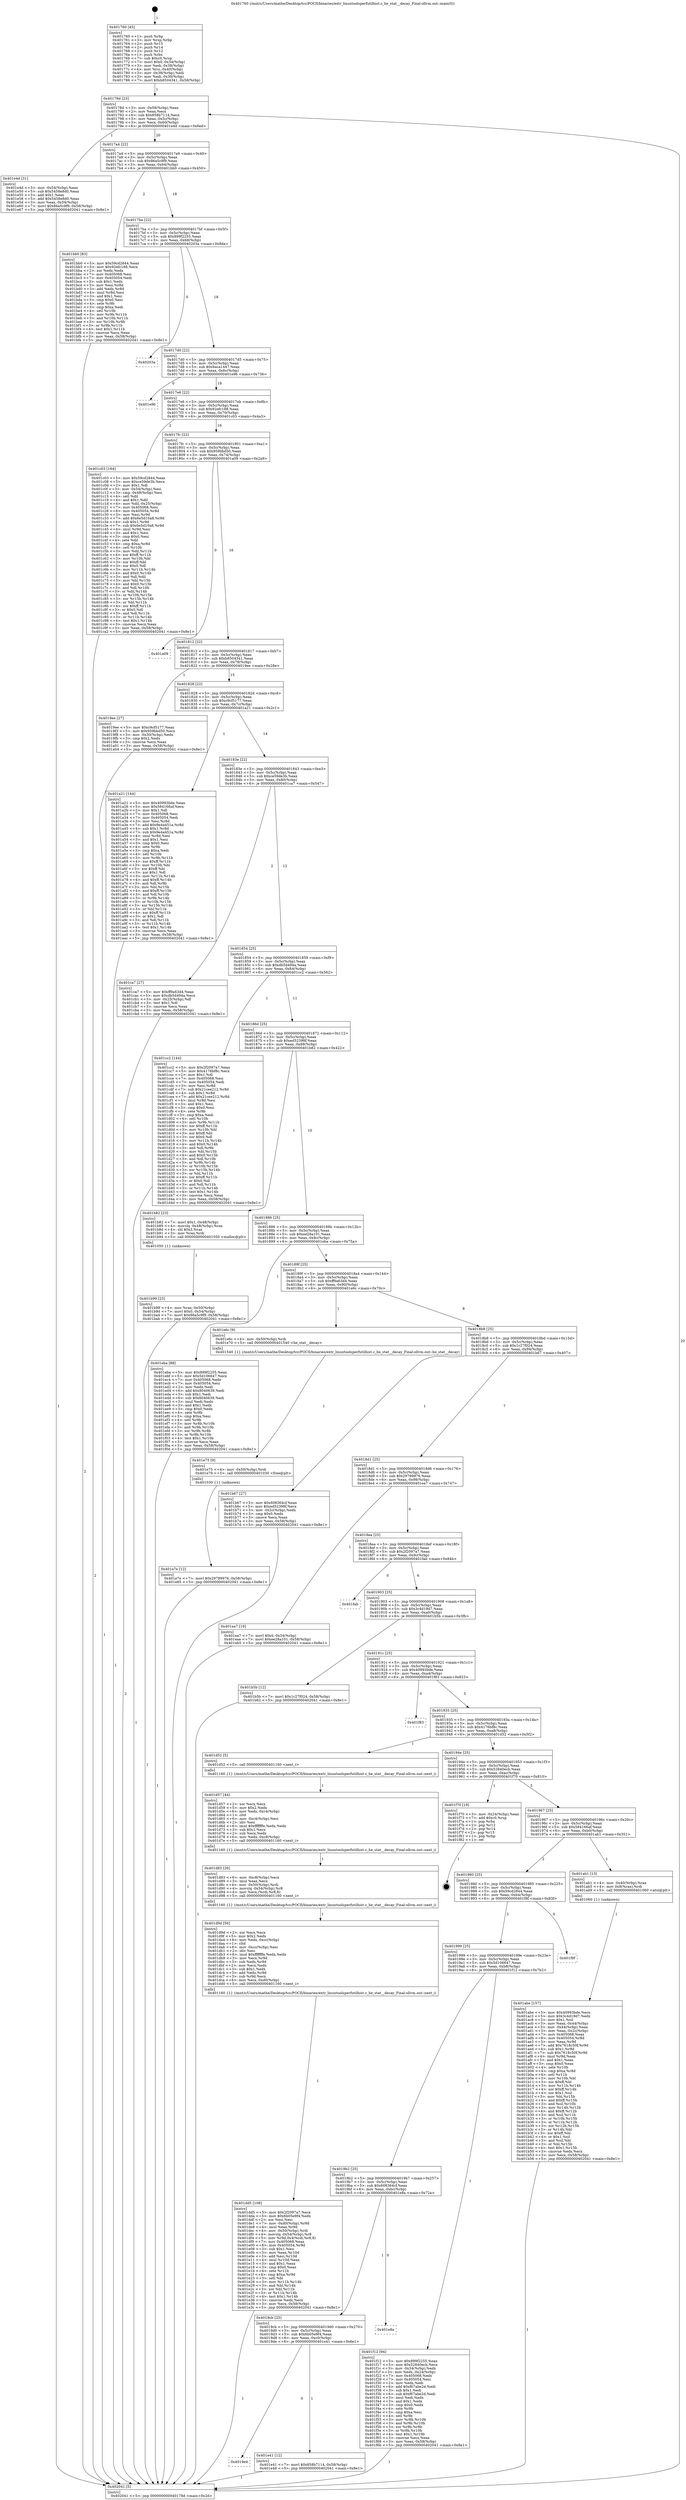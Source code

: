 digraph "0x401760" {
  label = "0x401760 (/mnt/c/Users/mathe/Desktop/tcc/POCII/binaries/extr_linuxtoolsperfutilhist.c_he_stat__decay_Final-ollvm.out::main(0))"
  labelloc = "t"
  node[shape=record]

  Entry [label="",width=0.3,height=0.3,shape=circle,fillcolor=black,style=filled]
  "0x40178d" [label="{
     0x40178d [23]\l
     | [instrs]\l
     &nbsp;&nbsp;0x40178d \<+3\>: mov -0x58(%rbp),%eax\l
     &nbsp;&nbsp;0x401790 \<+2\>: mov %eax,%ecx\l
     &nbsp;&nbsp;0x401792 \<+6\>: sub $0x858b7114,%ecx\l
     &nbsp;&nbsp;0x401798 \<+3\>: mov %eax,-0x5c(%rbp)\l
     &nbsp;&nbsp;0x40179b \<+3\>: mov %ecx,-0x60(%rbp)\l
     &nbsp;&nbsp;0x40179e \<+6\>: je 0000000000401e4d \<main+0x6ed\>\l
  }"]
  "0x401e4d" [label="{
     0x401e4d [31]\l
     | [instrs]\l
     &nbsp;&nbsp;0x401e4d \<+3\>: mov -0x54(%rbp),%eax\l
     &nbsp;&nbsp;0x401e50 \<+5\>: sub $0x5458e8d0,%eax\l
     &nbsp;&nbsp;0x401e55 \<+3\>: add $0x1,%eax\l
     &nbsp;&nbsp;0x401e58 \<+5\>: add $0x5458e8d0,%eax\l
     &nbsp;&nbsp;0x401e5d \<+3\>: mov %eax,-0x54(%rbp)\l
     &nbsp;&nbsp;0x401e60 \<+7\>: movl $0x86a5c9f9,-0x58(%rbp)\l
     &nbsp;&nbsp;0x401e67 \<+5\>: jmp 0000000000402041 \<main+0x8e1\>\l
  }"]
  "0x4017a4" [label="{
     0x4017a4 [22]\l
     | [instrs]\l
     &nbsp;&nbsp;0x4017a4 \<+5\>: jmp 00000000004017a9 \<main+0x49\>\l
     &nbsp;&nbsp;0x4017a9 \<+3\>: mov -0x5c(%rbp),%eax\l
     &nbsp;&nbsp;0x4017ac \<+5\>: sub $0x86a5c9f9,%eax\l
     &nbsp;&nbsp;0x4017b1 \<+3\>: mov %eax,-0x64(%rbp)\l
     &nbsp;&nbsp;0x4017b4 \<+6\>: je 0000000000401bb0 \<main+0x450\>\l
  }"]
  Exit [label="",width=0.3,height=0.3,shape=circle,fillcolor=black,style=filled,peripheries=2]
  "0x401bb0" [label="{
     0x401bb0 [83]\l
     | [instrs]\l
     &nbsp;&nbsp;0x401bb0 \<+5\>: mov $0x59cd2844,%eax\l
     &nbsp;&nbsp;0x401bb5 \<+5\>: mov $0x92efc188,%ecx\l
     &nbsp;&nbsp;0x401bba \<+2\>: xor %edx,%edx\l
     &nbsp;&nbsp;0x401bbc \<+7\>: mov 0x405068,%esi\l
     &nbsp;&nbsp;0x401bc3 \<+7\>: mov 0x405054,%edi\l
     &nbsp;&nbsp;0x401bca \<+3\>: sub $0x1,%edx\l
     &nbsp;&nbsp;0x401bcd \<+3\>: mov %esi,%r8d\l
     &nbsp;&nbsp;0x401bd0 \<+3\>: add %edx,%r8d\l
     &nbsp;&nbsp;0x401bd3 \<+4\>: imul %r8d,%esi\l
     &nbsp;&nbsp;0x401bd7 \<+3\>: and $0x1,%esi\l
     &nbsp;&nbsp;0x401bda \<+3\>: cmp $0x0,%esi\l
     &nbsp;&nbsp;0x401bdd \<+4\>: sete %r9b\l
     &nbsp;&nbsp;0x401be1 \<+3\>: cmp $0xa,%edi\l
     &nbsp;&nbsp;0x401be4 \<+4\>: setl %r10b\l
     &nbsp;&nbsp;0x401be8 \<+3\>: mov %r9b,%r11b\l
     &nbsp;&nbsp;0x401beb \<+3\>: and %r10b,%r11b\l
     &nbsp;&nbsp;0x401bee \<+3\>: xor %r10b,%r9b\l
     &nbsp;&nbsp;0x401bf1 \<+3\>: or %r9b,%r11b\l
     &nbsp;&nbsp;0x401bf4 \<+4\>: test $0x1,%r11b\l
     &nbsp;&nbsp;0x401bf8 \<+3\>: cmovne %ecx,%eax\l
     &nbsp;&nbsp;0x401bfb \<+3\>: mov %eax,-0x58(%rbp)\l
     &nbsp;&nbsp;0x401bfe \<+5\>: jmp 0000000000402041 \<main+0x8e1\>\l
  }"]
  "0x4017ba" [label="{
     0x4017ba [22]\l
     | [instrs]\l
     &nbsp;&nbsp;0x4017ba \<+5\>: jmp 00000000004017bf \<main+0x5f\>\l
     &nbsp;&nbsp;0x4017bf \<+3\>: mov -0x5c(%rbp),%eax\l
     &nbsp;&nbsp;0x4017c2 \<+5\>: sub $0x899f2255,%eax\l
     &nbsp;&nbsp;0x4017c7 \<+3\>: mov %eax,-0x68(%rbp)\l
     &nbsp;&nbsp;0x4017ca \<+6\>: je 000000000040203a \<main+0x8da\>\l
  }"]
  "0x401e7e" [label="{
     0x401e7e [12]\l
     | [instrs]\l
     &nbsp;&nbsp;0x401e7e \<+7\>: movl $0x29789976,-0x58(%rbp)\l
     &nbsp;&nbsp;0x401e85 \<+5\>: jmp 0000000000402041 \<main+0x8e1\>\l
  }"]
  "0x40203a" [label="{
     0x40203a\l
  }", style=dashed]
  "0x4017d0" [label="{
     0x4017d0 [22]\l
     | [instrs]\l
     &nbsp;&nbsp;0x4017d0 \<+5\>: jmp 00000000004017d5 \<main+0x75\>\l
     &nbsp;&nbsp;0x4017d5 \<+3\>: mov -0x5c(%rbp),%eax\l
     &nbsp;&nbsp;0x4017d8 \<+5\>: sub $0x8aca1447,%eax\l
     &nbsp;&nbsp;0x4017dd \<+3\>: mov %eax,-0x6c(%rbp)\l
     &nbsp;&nbsp;0x4017e0 \<+6\>: je 0000000000401e96 \<main+0x736\>\l
  }"]
  "0x401e75" [label="{
     0x401e75 [9]\l
     | [instrs]\l
     &nbsp;&nbsp;0x401e75 \<+4\>: mov -0x50(%rbp),%rdi\l
     &nbsp;&nbsp;0x401e79 \<+5\>: call 0000000000401030 \<free@plt\>\l
     | [calls]\l
     &nbsp;&nbsp;0x401030 \{1\} (unknown)\l
  }"]
  "0x401e96" [label="{
     0x401e96\l
  }", style=dashed]
  "0x4017e6" [label="{
     0x4017e6 [22]\l
     | [instrs]\l
     &nbsp;&nbsp;0x4017e6 \<+5\>: jmp 00000000004017eb \<main+0x8b\>\l
     &nbsp;&nbsp;0x4017eb \<+3\>: mov -0x5c(%rbp),%eax\l
     &nbsp;&nbsp;0x4017ee \<+5\>: sub $0x92efc188,%eax\l
     &nbsp;&nbsp;0x4017f3 \<+3\>: mov %eax,-0x70(%rbp)\l
     &nbsp;&nbsp;0x4017f6 \<+6\>: je 0000000000401c03 \<main+0x4a3\>\l
  }"]
  "0x4019e4" [label="{
     0x4019e4\l
  }", style=dashed]
  "0x401c03" [label="{
     0x401c03 [164]\l
     | [instrs]\l
     &nbsp;&nbsp;0x401c03 \<+5\>: mov $0x59cd2844,%eax\l
     &nbsp;&nbsp;0x401c08 \<+5\>: mov $0xce59de3b,%ecx\l
     &nbsp;&nbsp;0x401c0d \<+2\>: mov $0x1,%dl\l
     &nbsp;&nbsp;0x401c0f \<+3\>: mov -0x54(%rbp),%esi\l
     &nbsp;&nbsp;0x401c12 \<+3\>: cmp -0x48(%rbp),%esi\l
     &nbsp;&nbsp;0x401c15 \<+4\>: setl %dil\l
     &nbsp;&nbsp;0x401c19 \<+4\>: and $0x1,%dil\l
     &nbsp;&nbsp;0x401c1d \<+4\>: mov %dil,-0x25(%rbp)\l
     &nbsp;&nbsp;0x401c21 \<+7\>: mov 0x405068,%esi\l
     &nbsp;&nbsp;0x401c28 \<+8\>: mov 0x405054,%r8d\l
     &nbsp;&nbsp;0x401c30 \<+3\>: mov %esi,%r9d\l
     &nbsp;&nbsp;0x401c33 \<+7\>: add $0x6e5d10a8,%r9d\l
     &nbsp;&nbsp;0x401c3a \<+4\>: sub $0x1,%r9d\l
     &nbsp;&nbsp;0x401c3e \<+7\>: sub $0x6e5d10a8,%r9d\l
     &nbsp;&nbsp;0x401c45 \<+4\>: imul %r9d,%esi\l
     &nbsp;&nbsp;0x401c49 \<+3\>: and $0x1,%esi\l
     &nbsp;&nbsp;0x401c4c \<+3\>: cmp $0x0,%esi\l
     &nbsp;&nbsp;0x401c4f \<+4\>: sete %dil\l
     &nbsp;&nbsp;0x401c53 \<+4\>: cmp $0xa,%r8d\l
     &nbsp;&nbsp;0x401c57 \<+4\>: setl %r10b\l
     &nbsp;&nbsp;0x401c5b \<+3\>: mov %dil,%r11b\l
     &nbsp;&nbsp;0x401c5e \<+4\>: xor $0xff,%r11b\l
     &nbsp;&nbsp;0x401c62 \<+3\>: mov %r10b,%bl\l
     &nbsp;&nbsp;0x401c65 \<+3\>: xor $0xff,%bl\l
     &nbsp;&nbsp;0x401c68 \<+3\>: xor $0x0,%dl\l
     &nbsp;&nbsp;0x401c6b \<+3\>: mov %r11b,%r14b\l
     &nbsp;&nbsp;0x401c6e \<+4\>: and $0x0,%r14b\l
     &nbsp;&nbsp;0x401c72 \<+3\>: and %dl,%dil\l
     &nbsp;&nbsp;0x401c75 \<+3\>: mov %bl,%r15b\l
     &nbsp;&nbsp;0x401c78 \<+4\>: and $0x0,%r15b\l
     &nbsp;&nbsp;0x401c7c \<+3\>: and %dl,%r10b\l
     &nbsp;&nbsp;0x401c7f \<+3\>: or %dil,%r14b\l
     &nbsp;&nbsp;0x401c82 \<+3\>: or %r10b,%r15b\l
     &nbsp;&nbsp;0x401c85 \<+3\>: xor %r15b,%r14b\l
     &nbsp;&nbsp;0x401c88 \<+3\>: or %bl,%r11b\l
     &nbsp;&nbsp;0x401c8b \<+4\>: xor $0xff,%r11b\l
     &nbsp;&nbsp;0x401c8f \<+3\>: or $0x0,%dl\l
     &nbsp;&nbsp;0x401c92 \<+3\>: and %dl,%r11b\l
     &nbsp;&nbsp;0x401c95 \<+3\>: or %r11b,%r14b\l
     &nbsp;&nbsp;0x401c98 \<+4\>: test $0x1,%r14b\l
     &nbsp;&nbsp;0x401c9c \<+3\>: cmovne %ecx,%eax\l
     &nbsp;&nbsp;0x401c9f \<+3\>: mov %eax,-0x58(%rbp)\l
     &nbsp;&nbsp;0x401ca2 \<+5\>: jmp 0000000000402041 \<main+0x8e1\>\l
  }"]
  "0x4017fc" [label="{
     0x4017fc [22]\l
     | [instrs]\l
     &nbsp;&nbsp;0x4017fc \<+5\>: jmp 0000000000401801 \<main+0xa1\>\l
     &nbsp;&nbsp;0x401801 \<+3\>: mov -0x5c(%rbp),%eax\l
     &nbsp;&nbsp;0x401804 \<+5\>: sub $0x959bbd50,%eax\l
     &nbsp;&nbsp;0x401809 \<+3\>: mov %eax,-0x74(%rbp)\l
     &nbsp;&nbsp;0x40180c \<+6\>: je 0000000000401a09 \<main+0x2a9\>\l
  }"]
  "0x401e41" [label="{
     0x401e41 [12]\l
     | [instrs]\l
     &nbsp;&nbsp;0x401e41 \<+7\>: movl $0x858b7114,-0x58(%rbp)\l
     &nbsp;&nbsp;0x401e48 \<+5\>: jmp 0000000000402041 \<main+0x8e1\>\l
  }"]
  "0x401a09" [label="{
     0x401a09\l
  }", style=dashed]
  "0x401812" [label="{
     0x401812 [22]\l
     | [instrs]\l
     &nbsp;&nbsp;0x401812 \<+5\>: jmp 0000000000401817 \<main+0xb7\>\l
     &nbsp;&nbsp;0x401817 \<+3\>: mov -0x5c(%rbp),%eax\l
     &nbsp;&nbsp;0x40181a \<+5\>: sub $0xb8504341,%eax\l
     &nbsp;&nbsp;0x40181f \<+3\>: mov %eax,-0x78(%rbp)\l
     &nbsp;&nbsp;0x401822 \<+6\>: je 00000000004019ee \<main+0x28e\>\l
  }"]
  "0x4019cb" [label="{
     0x4019cb [25]\l
     | [instrs]\l
     &nbsp;&nbsp;0x4019cb \<+5\>: jmp 00000000004019d0 \<main+0x270\>\l
     &nbsp;&nbsp;0x4019d0 \<+3\>: mov -0x5c(%rbp),%eax\l
     &nbsp;&nbsp;0x4019d3 \<+5\>: sub $0x6b05e9f4,%eax\l
     &nbsp;&nbsp;0x4019d8 \<+6\>: mov %eax,-0xc0(%rbp)\l
     &nbsp;&nbsp;0x4019de \<+6\>: je 0000000000401e41 \<main+0x6e1\>\l
  }"]
  "0x4019ee" [label="{
     0x4019ee [27]\l
     | [instrs]\l
     &nbsp;&nbsp;0x4019ee \<+5\>: mov $0xc9cf5177,%eax\l
     &nbsp;&nbsp;0x4019f3 \<+5\>: mov $0x959bbd50,%ecx\l
     &nbsp;&nbsp;0x4019f8 \<+3\>: mov -0x30(%rbp),%edx\l
     &nbsp;&nbsp;0x4019fb \<+3\>: cmp $0x2,%edx\l
     &nbsp;&nbsp;0x4019fe \<+3\>: cmovne %ecx,%eax\l
     &nbsp;&nbsp;0x401a01 \<+3\>: mov %eax,-0x58(%rbp)\l
     &nbsp;&nbsp;0x401a04 \<+5\>: jmp 0000000000402041 \<main+0x8e1\>\l
  }"]
  "0x401828" [label="{
     0x401828 [22]\l
     | [instrs]\l
     &nbsp;&nbsp;0x401828 \<+5\>: jmp 000000000040182d \<main+0xcd\>\l
     &nbsp;&nbsp;0x40182d \<+3\>: mov -0x5c(%rbp),%eax\l
     &nbsp;&nbsp;0x401830 \<+5\>: sub $0xc9cf5177,%eax\l
     &nbsp;&nbsp;0x401835 \<+3\>: mov %eax,-0x7c(%rbp)\l
     &nbsp;&nbsp;0x401838 \<+6\>: je 0000000000401a21 \<main+0x2c1\>\l
  }"]
  "0x402041" [label="{
     0x402041 [5]\l
     | [instrs]\l
     &nbsp;&nbsp;0x402041 \<+5\>: jmp 000000000040178d \<main+0x2d\>\l
  }"]
  "0x401760" [label="{
     0x401760 [45]\l
     | [instrs]\l
     &nbsp;&nbsp;0x401760 \<+1\>: push %rbp\l
     &nbsp;&nbsp;0x401761 \<+3\>: mov %rsp,%rbp\l
     &nbsp;&nbsp;0x401764 \<+2\>: push %r15\l
     &nbsp;&nbsp;0x401766 \<+2\>: push %r14\l
     &nbsp;&nbsp;0x401768 \<+2\>: push %r12\l
     &nbsp;&nbsp;0x40176a \<+1\>: push %rbx\l
     &nbsp;&nbsp;0x40176b \<+7\>: sub $0xc0,%rsp\l
     &nbsp;&nbsp;0x401772 \<+7\>: movl $0x0,-0x34(%rbp)\l
     &nbsp;&nbsp;0x401779 \<+3\>: mov %edi,-0x38(%rbp)\l
     &nbsp;&nbsp;0x40177c \<+4\>: mov %rsi,-0x40(%rbp)\l
     &nbsp;&nbsp;0x401780 \<+3\>: mov -0x38(%rbp),%edi\l
     &nbsp;&nbsp;0x401783 \<+3\>: mov %edi,-0x30(%rbp)\l
     &nbsp;&nbsp;0x401786 \<+7\>: movl $0xb8504341,-0x58(%rbp)\l
  }"]
  "0x401e8a" [label="{
     0x401e8a\l
  }", style=dashed]
  "0x401a21" [label="{
     0x401a21 [144]\l
     | [instrs]\l
     &nbsp;&nbsp;0x401a21 \<+5\>: mov $0x40993bde,%eax\l
     &nbsp;&nbsp;0x401a26 \<+5\>: mov $0x584166af,%ecx\l
     &nbsp;&nbsp;0x401a2b \<+2\>: mov $0x1,%dl\l
     &nbsp;&nbsp;0x401a2d \<+7\>: mov 0x405068,%esi\l
     &nbsp;&nbsp;0x401a34 \<+7\>: mov 0x405054,%edi\l
     &nbsp;&nbsp;0x401a3b \<+3\>: mov %esi,%r8d\l
     &nbsp;&nbsp;0x401a3e \<+7\>: add $0x9e4a451a,%r8d\l
     &nbsp;&nbsp;0x401a45 \<+4\>: sub $0x1,%r8d\l
     &nbsp;&nbsp;0x401a49 \<+7\>: sub $0x9e4a451a,%r8d\l
     &nbsp;&nbsp;0x401a50 \<+4\>: imul %r8d,%esi\l
     &nbsp;&nbsp;0x401a54 \<+3\>: and $0x1,%esi\l
     &nbsp;&nbsp;0x401a57 \<+3\>: cmp $0x0,%esi\l
     &nbsp;&nbsp;0x401a5a \<+4\>: sete %r9b\l
     &nbsp;&nbsp;0x401a5e \<+3\>: cmp $0xa,%edi\l
     &nbsp;&nbsp;0x401a61 \<+4\>: setl %r10b\l
     &nbsp;&nbsp;0x401a65 \<+3\>: mov %r9b,%r11b\l
     &nbsp;&nbsp;0x401a68 \<+4\>: xor $0xff,%r11b\l
     &nbsp;&nbsp;0x401a6c \<+3\>: mov %r10b,%bl\l
     &nbsp;&nbsp;0x401a6f \<+3\>: xor $0xff,%bl\l
     &nbsp;&nbsp;0x401a72 \<+3\>: xor $0x1,%dl\l
     &nbsp;&nbsp;0x401a75 \<+3\>: mov %r11b,%r14b\l
     &nbsp;&nbsp;0x401a78 \<+4\>: and $0xff,%r14b\l
     &nbsp;&nbsp;0x401a7c \<+3\>: and %dl,%r9b\l
     &nbsp;&nbsp;0x401a7f \<+3\>: mov %bl,%r15b\l
     &nbsp;&nbsp;0x401a82 \<+4\>: and $0xff,%r15b\l
     &nbsp;&nbsp;0x401a86 \<+3\>: and %dl,%r10b\l
     &nbsp;&nbsp;0x401a89 \<+3\>: or %r9b,%r14b\l
     &nbsp;&nbsp;0x401a8c \<+3\>: or %r10b,%r15b\l
     &nbsp;&nbsp;0x401a8f \<+3\>: xor %r15b,%r14b\l
     &nbsp;&nbsp;0x401a92 \<+3\>: or %bl,%r11b\l
     &nbsp;&nbsp;0x401a95 \<+4\>: xor $0xff,%r11b\l
     &nbsp;&nbsp;0x401a99 \<+3\>: or $0x1,%dl\l
     &nbsp;&nbsp;0x401a9c \<+3\>: and %dl,%r11b\l
     &nbsp;&nbsp;0x401a9f \<+3\>: or %r11b,%r14b\l
     &nbsp;&nbsp;0x401aa2 \<+4\>: test $0x1,%r14b\l
     &nbsp;&nbsp;0x401aa6 \<+3\>: cmovne %ecx,%eax\l
     &nbsp;&nbsp;0x401aa9 \<+3\>: mov %eax,-0x58(%rbp)\l
     &nbsp;&nbsp;0x401aac \<+5\>: jmp 0000000000402041 \<main+0x8e1\>\l
  }"]
  "0x40183e" [label="{
     0x40183e [22]\l
     | [instrs]\l
     &nbsp;&nbsp;0x40183e \<+5\>: jmp 0000000000401843 \<main+0xe3\>\l
     &nbsp;&nbsp;0x401843 \<+3\>: mov -0x5c(%rbp),%eax\l
     &nbsp;&nbsp;0x401846 \<+5\>: sub $0xce59de3b,%eax\l
     &nbsp;&nbsp;0x40184b \<+3\>: mov %eax,-0x80(%rbp)\l
     &nbsp;&nbsp;0x40184e \<+6\>: je 0000000000401ca7 \<main+0x547\>\l
  }"]
  "0x4019b2" [label="{
     0x4019b2 [25]\l
     | [instrs]\l
     &nbsp;&nbsp;0x4019b2 \<+5\>: jmp 00000000004019b7 \<main+0x257\>\l
     &nbsp;&nbsp;0x4019b7 \<+3\>: mov -0x5c(%rbp),%eax\l
     &nbsp;&nbsp;0x4019ba \<+5\>: sub $0x608364cf,%eax\l
     &nbsp;&nbsp;0x4019bf \<+6\>: mov %eax,-0xbc(%rbp)\l
     &nbsp;&nbsp;0x4019c5 \<+6\>: je 0000000000401e8a \<main+0x72a\>\l
  }"]
  "0x401ca7" [label="{
     0x401ca7 [27]\l
     | [instrs]\l
     &nbsp;&nbsp;0x401ca7 \<+5\>: mov $0xff9a63d4,%eax\l
     &nbsp;&nbsp;0x401cac \<+5\>: mov $0xdb5d494a,%ecx\l
     &nbsp;&nbsp;0x401cb1 \<+3\>: mov -0x25(%rbp),%dl\l
     &nbsp;&nbsp;0x401cb4 \<+3\>: test $0x1,%dl\l
     &nbsp;&nbsp;0x401cb7 \<+3\>: cmovne %ecx,%eax\l
     &nbsp;&nbsp;0x401cba \<+3\>: mov %eax,-0x58(%rbp)\l
     &nbsp;&nbsp;0x401cbd \<+5\>: jmp 0000000000402041 \<main+0x8e1\>\l
  }"]
  "0x401854" [label="{
     0x401854 [25]\l
     | [instrs]\l
     &nbsp;&nbsp;0x401854 \<+5\>: jmp 0000000000401859 \<main+0xf9\>\l
     &nbsp;&nbsp;0x401859 \<+3\>: mov -0x5c(%rbp),%eax\l
     &nbsp;&nbsp;0x40185c \<+5\>: sub $0xdb5d494a,%eax\l
     &nbsp;&nbsp;0x401861 \<+6\>: mov %eax,-0x84(%rbp)\l
     &nbsp;&nbsp;0x401867 \<+6\>: je 0000000000401cc2 \<main+0x562\>\l
  }"]
  "0x401f12" [label="{
     0x401f12 [94]\l
     | [instrs]\l
     &nbsp;&nbsp;0x401f12 \<+5\>: mov $0x899f2255,%eax\l
     &nbsp;&nbsp;0x401f17 \<+5\>: mov $0x52840ecb,%ecx\l
     &nbsp;&nbsp;0x401f1c \<+3\>: mov -0x34(%rbp),%edx\l
     &nbsp;&nbsp;0x401f1f \<+3\>: mov %edx,-0x24(%rbp)\l
     &nbsp;&nbsp;0x401f22 \<+7\>: mov 0x405068,%edx\l
     &nbsp;&nbsp;0x401f29 \<+7\>: mov 0x405054,%esi\l
     &nbsp;&nbsp;0x401f30 \<+2\>: mov %edx,%edi\l
     &nbsp;&nbsp;0x401f32 \<+6\>: add $0xf67abe2d,%edi\l
     &nbsp;&nbsp;0x401f38 \<+3\>: sub $0x1,%edi\l
     &nbsp;&nbsp;0x401f3b \<+6\>: sub $0xf67abe2d,%edi\l
     &nbsp;&nbsp;0x401f41 \<+3\>: imul %edi,%edx\l
     &nbsp;&nbsp;0x401f44 \<+3\>: and $0x1,%edx\l
     &nbsp;&nbsp;0x401f47 \<+3\>: cmp $0x0,%edx\l
     &nbsp;&nbsp;0x401f4a \<+4\>: sete %r8b\l
     &nbsp;&nbsp;0x401f4e \<+3\>: cmp $0xa,%esi\l
     &nbsp;&nbsp;0x401f51 \<+4\>: setl %r9b\l
     &nbsp;&nbsp;0x401f55 \<+3\>: mov %r8b,%r10b\l
     &nbsp;&nbsp;0x401f58 \<+3\>: and %r9b,%r10b\l
     &nbsp;&nbsp;0x401f5b \<+3\>: xor %r9b,%r8b\l
     &nbsp;&nbsp;0x401f5e \<+3\>: or %r8b,%r10b\l
     &nbsp;&nbsp;0x401f61 \<+4\>: test $0x1,%r10b\l
     &nbsp;&nbsp;0x401f65 \<+3\>: cmovne %ecx,%eax\l
     &nbsp;&nbsp;0x401f68 \<+3\>: mov %eax,-0x58(%rbp)\l
     &nbsp;&nbsp;0x401f6b \<+5\>: jmp 0000000000402041 \<main+0x8e1\>\l
  }"]
  "0x401cc2" [label="{
     0x401cc2 [144]\l
     | [instrs]\l
     &nbsp;&nbsp;0x401cc2 \<+5\>: mov $0x2f2097a7,%eax\l
     &nbsp;&nbsp;0x401cc7 \<+5\>: mov $0x4176bf8c,%ecx\l
     &nbsp;&nbsp;0x401ccc \<+2\>: mov $0x1,%dl\l
     &nbsp;&nbsp;0x401cce \<+7\>: mov 0x405068,%esi\l
     &nbsp;&nbsp;0x401cd5 \<+7\>: mov 0x405054,%edi\l
     &nbsp;&nbsp;0x401cdc \<+3\>: mov %esi,%r8d\l
     &nbsp;&nbsp;0x401cdf \<+7\>: sub $0x21cee212,%r8d\l
     &nbsp;&nbsp;0x401ce6 \<+4\>: sub $0x1,%r8d\l
     &nbsp;&nbsp;0x401cea \<+7\>: add $0x21cee212,%r8d\l
     &nbsp;&nbsp;0x401cf1 \<+4\>: imul %r8d,%esi\l
     &nbsp;&nbsp;0x401cf5 \<+3\>: and $0x1,%esi\l
     &nbsp;&nbsp;0x401cf8 \<+3\>: cmp $0x0,%esi\l
     &nbsp;&nbsp;0x401cfb \<+4\>: sete %r9b\l
     &nbsp;&nbsp;0x401cff \<+3\>: cmp $0xa,%edi\l
     &nbsp;&nbsp;0x401d02 \<+4\>: setl %r10b\l
     &nbsp;&nbsp;0x401d06 \<+3\>: mov %r9b,%r11b\l
     &nbsp;&nbsp;0x401d09 \<+4\>: xor $0xff,%r11b\l
     &nbsp;&nbsp;0x401d0d \<+3\>: mov %r10b,%bl\l
     &nbsp;&nbsp;0x401d10 \<+3\>: xor $0xff,%bl\l
     &nbsp;&nbsp;0x401d13 \<+3\>: xor $0x0,%dl\l
     &nbsp;&nbsp;0x401d16 \<+3\>: mov %r11b,%r14b\l
     &nbsp;&nbsp;0x401d19 \<+4\>: and $0x0,%r14b\l
     &nbsp;&nbsp;0x401d1d \<+3\>: and %dl,%r9b\l
     &nbsp;&nbsp;0x401d20 \<+3\>: mov %bl,%r15b\l
     &nbsp;&nbsp;0x401d23 \<+4\>: and $0x0,%r15b\l
     &nbsp;&nbsp;0x401d27 \<+3\>: and %dl,%r10b\l
     &nbsp;&nbsp;0x401d2a \<+3\>: or %r9b,%r14b\l
     &nbsp;&nbsp;0x401d2d \<+3\>: or %r10b,%r15b\l
     &nbsp;&nbsp;0x401d30 \<+3\>: xor %r15b,%r14b\l
     &nbsp;&nbsp;0x401d33 \<+3\>: or %bl,%r11b\l
     &nbsp;&nbsp;0x401d36 \<+4\>: xor $0xff,%r11b\l
     &nbsp;&nbsp;0x401d3a \<+3\>: or $0x0,%dl\l
     &nbsp;&nbsp;0x401d3d \<+3\>: and %dl,%r11b\l
     &nbsp;&nbsp;0x401d40 \<+3\>: or %r11b,%r14b\l
     &nbsp;&nbsp;0x401d43 \<+4\>: test $0x1,%r14b\l
     &nbsp;&nbsp;0x401d47 \<+3\>: cmovne %ecx,%eax\l
     &nbsp;&nbsp;0x401d4a \<+3\>: mov %eax,-0x58(%rbp)\l
     &nbsp;&nbsp;0x401d4d \<+5\>: jmp 0000000000402041 \<main+0x8e1\>\l
  }"]
  "0x40186d" [label="{
     0x40186d [25]\l
     | [instrs]\l
     &nbsp;&nbsp;0x40186d \<+5\>: jmp 0000000000401872 \<main+0x112\>\l
     &nbsp;&nbsp;0x401872 \<+3\>: mov -0x5c(%rbp),%eax\l
     &nbsp;&nbsp;0x401875 \<+5\>: sub $0xed52398f,%eax\l
     &nbsp;&nbsp;0x40187a \<+6\>: mov %eax,-0x88(%rbp)\l
     &nbsp;&nbsp;0x401880 \<+6\>: je 0000000000401b82 \<main+0x422\>\l
  }"]
  "0x401999" [label="{
     0x401999 [25]\l
     | [instrs]\l
     &nbsp;&nbsp;0x401999 \<+5\>: jmp 000000000040199e \<main+0x23e\>\l
     &nbsp;&nbsp;0x40199e \<+3\>: mov -0x5c(%rbp),%eax\l
     &nbsp;&nbsp;0x4019a1 \<+5\>: sub $0x5d106647,%eax\l
     &nbsp;&nbsp;0x4019a6 \<+6\>: mov %eax,-0xb8(%rbp)\l
     &nbsp;&nbsp;0x4019ac \<+6\>: je 0000000000401f12 \<main+0x7b2\>\l
  }"]
  "0x401b82" [label="{
     0x401b82 [23]\l
     | [instrs]\l
     &nbsp;&nbsp;0x401b82 \<+7\>: movl $0x1,-0x48(%rbp)\l
     &nbsp;&nbsp;0x401b89 \<+4\>: movslq -0x48(%rbp),%rax\l
     &nbsp;&nbsp;0x401b8d \<+4\>: shl $0x3,%rax\l
     &nbsp;&nbsp;0x401b91 \<+3\>: mov %rax,%rdi\l
     &nbsp;&nbsp;0x401b94 \<+5\>: call 0000000000401050 \<malloc@plt\>\l
     | [calls]\l
     &nbsp;&nbsp;0x401050 \{1\} (unknown)\l
  }"]
  "0x401886" [label="{
     0x401886 [25]\l
     | [instrs]\l
     &nbsp;&nbsp;0x401886 \<+5\>: jmp 000000000040188b \<main+0x12b\>\l
     &nbsp;&nbsp;0x40188b \<+3\>: mov -0x5c(%rbp),%eax\l
     &nbsp;&nbsp;0x40188e \<+5\>: sub $0xee28a101,%eax\l
     &nbsp;&nbsp;0x401893 \<+6\>: mov %eax,-0x8c(%rbp)\l
     &nbsp;&nbsp;0x401899 \<+6\>: je 0000000000401eba \<main+0x75a\>\l
  }"]
  "0x401f9f" [label="{
     0x401f9f\l
  }", style=dashed]
  "0x401eba" [label="{
     0x401eba [88]\l
     | [instrs]\l
     &nbsp;&nbsp;0x401eba \<+5\>: mov $0x899f2255,%eax\l
     &nbsp;&nbsp;0x401ebf \<+5\>: mov $0x5d106647,%ecx\l
     &nbsp;&nbsp;0x401ec4 \<+7\>: mov 0x405068,%edx\l
     &nbsp;&nbsp;0x401ecb \<+7\>: mov 0x405054,%esi\l
     &nbsp;&nbsp;0x401ed2 \<+2\>: mov %edx,%edi\l
     &nbsp;&nbsp;0x401ed4 \<+6\>: add $0x8040639,%edi\l
     &nbsp;&nbsp;0x401eda \<+3\>: sub $0x1,%edi\l
     &nbsp;&nbsp;0x401edd \<+6\>: sub $0x8040639,%edi\l
     &nbsp;&nbsp;0x401ee3 \<+3\>: imul %edi,%edx\l
     &nbsp;&nbsp;0x401ee6 \<+3\>: and $0x1,%edx\l
     &nbsp;&nbsp;0x401ee9 \<+3\>: cmp $0x0,%edx\l
     &nbsp;&nbsp;0x401eec \<+4\>: sete %r8b\l
     &nbsp;&nbsp;0x401ef0 \<+3\>: cmp $0xa,%esi\l
     &nbsp;&nbsp;0x401ef3 \<+4\>: setl %r9b\l
     &nbsp;&nbsp;0x401ef7 \<+3\>: mov %r8b,%r10b\l
     &nbsp;&nbsp;0x401efa \<+3\>: and %r9b,%r10b\l
     &nbsp;&nbsp;0x401efd \<+3\>: xor %r9b,%r8b\l
     &nbsp;&nbsp;0x401f00 \<+3\>: or %r8b,%r10b\l
     &nbsp;&nbsp;0x401f03 \<+4\>: test $0x1,%r10b\l
     &nbsp;&nbsp;0x401f07 \<+3\>: cmovne %ecx,%eax\l
     &nbsp;&nbsp;0x401f0a \<+3\>: mov %eax,-0x58(%rbp)\l
     &nbsp;&nbsp;0x401f0d \<+5\>: jmp 0000000000402041 \<main+0x8e1\>\l
  }"]
  "0x40189f" [label="{
     0x40189f [25]\l
     | [instrs]\l
     &nbsp;&nbsp;0x40189f \<+5\>: jmp 00000000004018a4 \<main+0x144\>\l
     &nbsp;&nbsp;0x4018a4 \<+3\>: mov -0x5c(%rbp),%eax\l
     &nbsp;&nbsp;0x4018a7 \<+5\>: sub $0xff9a63d4,%eax\l
     &nbsp;&nbsp;0x4018ac \<+6\>: mov %eax,-0x90(%rbp)\l
     &nbsp;&nbsp;0x4018b2 \<+6\>: je 0000000000401e6c \<main+0x70c\>\l
  }"]
  "0x401dd5" [label="{
     0x401dd5 [108]\l
     | [instrs]\l
     &nbsp;&nbsp;0x401dd5 \<+5\>: mov $0x2f2097a7,%ecx\l
     &nbsp;&nbsp;0x401dda \<+5\>: mov $0x6b05e9f4,%edx\l
     &nbsp;&nbsp;0x401ddf \<+2\>: xor %esi,%esi\l
     &nbsp;&nbsp;0x401de1 \<+7\>: mov -0xd0(%rbp),%r9d\l
     &nbsp;&nbsp;0x401de8 \<+4\>: imul %eax,%r9d\l
     &nbsp;&nbsp;0x401dec \<+4\>: mov -0x50(%rbp),%rdi\l
     &nbsp;&nbsp;0x401df0 \<+4\>: movslq -0x54(%rbp),%r8\l
     &nbsp;&nbsp;0x401df4 \<+5\>: mov %r9d,0x4(%rdi,%r8,8)\l
     &nbsp;&nbsp;0x401df9 \<+7\>: mov 0x405068,%eax\l
     &nbsp;&nbsp;0x401e00 \<+8\>: mov 0x405054,%r9d\l
     &nbsp;&nbsp;0x401e08 \<+3\>: sub $0x1,%esi\l
     &nbsp;&nbsp;0x401e0b \<+3\>: mov %eax,%r10d\l
     &nbsp;&nbsp;0x401e0e \<+3\>: add %esi,%r10d\l
     &nbsp;&nbsp;0x401e11 \<+4\>: imul %r10d,%eax\l
     &nbsp;&nbsp;0x401e15 \<+3\>: and $0x1,%eax\l
     &nbsp;&nbsp;0x401e18 \<+3\>: cmp $0x0,%eax\l
     &nbsp;&nbsp;0x401e1b \<+4\>: sete %r11b\l
     &nbsp;&nbsp;0x401e1f \<+4\>: cmp $0xa,%r9d\l
     &nbsp;&nbsp;0x401e23 \<+3\>: setl %bl\l
     &nbsp;&nbsp;0x401e26 \<+3\>: mov %r11b,%r14b\l
     &nbsp;&nbsp;0x401e29 \<+3\>: and %bl,%r14b\l
     &nbsp;&nbsp;0x401e2c \<+3\>: xor %bl,%r11b\l
     &nbsp;&nbsp;0x401e2f \<+3\>: or %r11b,%r14b\l
     &nbsp;&nbsp;0x401e32 \<+4\>: test $0x1,%r14b\l
     &nbsp;&nbsp;0x401e36 \<+3\>: cmovne %edx,%ecx\l
     &nbsp;&nbsp;0x401e39 \<+3\>: mov %ecx,-0x58(%rbp)\l
     &nbsp;&nbsp;0x401e3c \<+5\>: jmp 0000000000402041 \<main+0x8e1\>\l
  }"]
  "0x401e6c" [label="{
     0x401e6c [9]\l
     | [instrs]\l
     &nbsp;&nbsp;0x401e6c \<+4\>: mov -0x50(%rbp),%rdi\l
     &nbsp;&nbsp;0x401e70 \<+5\>: call 0000000000401540 \<he_stat__decay\>\l
     | [calls]\l
     &nbsp;&nbsp;0x401540 \{1\} (/mnt/c/Users/mathe/Desktop/tcc/POCII/binaries/extr_linuxtoolsperfutilhist.c_he_stat__decay_Final-ollvm.out::he_stat__decay)\l
  }"]
  "0x4018b8" [label="{
     0x4018b8 [25]\l
     | [instrs]\l
     &nbsp;&nbsp;0x4018b8 \<+5\>: jmp 00000000004018bd \<main+0x15d\>\l
     &nbsp;&nbsp;0x4018bd \<+3\>: mov -0x5c(%rbp),%eax\l
     &nbsp;&nbsp;0x4018c0 \<+5\>: sub $0x1c27f024,%eax\l
     &nbsp;&nbsp;0x4018c5 \<+6\>: mov %eax,-0x94(%rbp)\l
     &nbsp;&nbsp;0x4018cb \<+6\>: je 0000000000401b67 \<main+0x407\>\l
  }"]
  "0x401d9d" [label="{
     0x401d9d [56]\l
     | [instrs]\l
     &nbsp;&nbsp;0x401d9d \<+2\>: xor %ecx,%ecx\l
     &nbsp;&nbsp;0x401d9f \<+5\>: mov $0x2,%edx\l
     &nbsp;&nbsp;0x401da4 \<+6\>: mov %edx,-0xcc(%rbp)\l
     &nbsp;&nbsp;0x401daa \<+1\>: cltd\l
     &nbsp;&nbsp;0x401dab \<+6\>: mov -0xcc(%rbp),%esi\l
     &nbsp;&nbsp;0x401db1 \<+2\>: idiv %esi\l
     &nbsp;&nbsp;0x401db3 \<+6\>: imul $0xfffffffe,%edx,%edx\l
     &nbsp;&nbsp;0x401db9 \<+3\>: mov %ecx,%r9d\l
     &nbsp;&nbsp;0x401dbc \<+3\>: sub %edx,%r9d\l
     &nbsp;&nbsp;0x401dbf \<+2\>: mov %ecx,%edx\l
     &nbsp;&nbsp;0x401dc1 \<+3\>: sub $0x1,%edx\l
     &nbsp;&nbsp;0x401dc4 \<+3\>: add %edx,%r9d\l
     &nbsp;&nbsp;0x401dc7 \<+3\>: sub %r9d,%ecx\l
     &nbsp;&nbsp;0x401dca \<+6\>: mov %ecx,-0xd0(%rbp)\l
     &nbsp;&nbsp;0x401dd0 \<+5\>: call 0000000000401160 \<next_i\>\l
     | [calls]\l
     &nbsp;&nbsp;0x401160 \{1\} (/mnt/c/Users/mathe/Desktop/tcc/POCII/binaries/extr_linuxtoolsperfutilhist.c_he_stat__decay_Final-ollvm.out::next_i)\l
  }"]
  "0x401b67" [label="{
     0x401b67 [27]\l
     | [instrs]\l
     &nbsp;&nbsp;0x401b67 \<+5\>: mov $0x608364cf,%eax\l
     &nbsp;&nbsp;0x401b6c \<+5\>: mov $0xed52398f,%ecx\l
     &nbsp;&nbsp;0x401b71 \<+3\>: mov -0x2c(%rbp),%edx\l
     &nbsp;&nbsp;0x401b74 \<+3\>: cmp $0x0,%edx\l
     &nbsp;&nbsp;0x401b77 \<+3\>: cmove %ecx,%eax\l
     &nbsp;&nbsp;0x401b7a \<+3\>: mov %eax,-0x58(%rbp)\l
     &nbsp;&nbsp;0x401b7d \<+5\>: jmp 0000000000402041 \<main+0x8e1\>\l
  }"]
  "0x4018d1" [label="{
     0x4018d1 [25]\l
     | [instrs]\l
     &nbsp;&nbsp;0x4018d1 \<+5\>: jmp 00000000004018d6 \<main+0x176\>\l
     &nbsp;&nbsp;0x4018d6 \<+3\>: mov -0x5c(%rbp),%eax\l
     &nbsp;&nbsp;0x4018d9 \<+5\>: sub $0x29789976,%eax\l
     &nbsp;&nbsp;0x4018de \<+6\>: mov %eax,-0x98(%rbp)\l
     &nbsp;&nbsp;0x4018e4 \<+6\>: je 0000000000401ea7 \<main+0x747\>\l
  }"]
  "0x401d83" [label="{
     0x401d83 [26]\l
     | [instrs]\l
     &nbsp;&nbsp;0x401d83 \<+6\>: mov -0xc8(%rbp),%ecx\l
     &nbsp;&nbsp;0x401d89 \<+3\>: imul %eax,%ecx\l
     &nbsp;&nbsp;0x401d8c \<+4\>: mov -0x50(%rbp),%rdi\l
     &nbsp;&nbsp;0x401d90 \<+4\>: movslq -0x54(%rbp),%r8\l
     &nbsp;&nbsp;0x401d94 \<+4\>: mov %ecx,(%rdi,%r8,8)\l
     &nbsp;&nbsp;0x401d98 \<+5\>: call 0000000000401160 \<next_i\>\l
     | [calls]\l
     &nbsp;&nbsp;0x401160 \{1\} (/mnt/c/Users/mathe/Desktop/tcc/POCII/binaries/extr_linuxtoolsperfutilhist.c_he_stat__decay_Final-ollvm.out::next_i)\l
  }"]
  "0x401ea7" [label="{
     0x401ea7 [19]\l
     | [instrs]\l
     &nbsp;&nbsp;0x401ea7 \<+7\>: movl $0x0,-0x34(%rbp)\l
     &nbsp;&nbsp;0x401eae \<+7\>: movl $0xee28a101,-0x58(%rbp)\l
     &nbsp;&nbsp;0x401eb5 \<+5\>: jmp 0000000000402041 \<main+0x8e1\>\l
  }"]
  "0x4018ea" [label="{
     0x4018ea [25]\l
     | [instrs]\l
     &nbsp;&nbsp;0x4018ea \<+5\>: jmp 00000000004018ef \<main+0x18f\>\l
     &nbsp;&nbsp;0x4018ef \<+3\>: mov -0x5c(%rbp),%eax\l
     &nbsp;&nbsp;0x4018f2 \<+5\>: sub $0x2f2097a7,%eax\l
     &nbsp;&nbsp;0x4018f7 \<+6\>: mov %eax,-0x9c(%rbp)\l
     &nbsp;&nbsp;0x4018fd \<+6\>: je 0000000000401fab \<main+0x84b\>\l
  }"]
  "0x401d57" [label="{
     0x401d57 [44]\l
     | [instrs]\l
     &nbsp;&nbsp;0x401d57 \<+2\>: xor %ecx,%ecx\l
     &nbsp;&nbsp;0x401d59 \<+5\>: mov $0x2,%edx\l
     &nbsp;&nbsp;0x401d5e \<+6\>: mov %edx,-0xc4(%rbp)\l
     &nbsp;&nbsp;0x401d64 \<+1\>: cltd\l
     &nbsp;&nbsp;0x401d65 \<+6\>: mov -0xc4(%rbp),%esi\l
     &nbsp;&nbsp;0x401d6b \<+2\>: idiv %esi\l
     &nbsp;&nbsp;0x401d6d \<+6\>: imul $0xfffffffe,%edx,%edx\l
     &nbsp;&nbsp;0x401d73 \<+3\>: sub $0x1,%ecx\l
     &nbsp;&nbsp;0x401d76 \<+2\>: sub %ecx,%edx\l
     &nbsp;&nbsp;0x401d78 \<+6\>: mov %edx,-0xc8(%rbp)\l
     &nbsp;&nbsp;0x401d7e \<+5\>: call 0000000000401160 \<next_i\>\l
     | [calls]\l
     &nbsp;&nbsp;0x401160 \{1\} (/mnt/c/Users/mathe/Desktop/tcc/POCII/binaries/extr_linuxtoolsperfutilhist.c_he_stat__decay_Final-ollvm.out::next_i)\l
  }"]
  "0x401fab" [label="{
     0x401fab\l
  }", style=dashed]
  "0x401903" [label="{
     0x401903 [25]\l
     | [instrs]\l
     &nbsp;&nbsp;0x401903 \<+5\>: jmp 0000000000401908 \<main+0x1a8\>\l
     &nbsp;&nbsp;0x401908 \<+3\>: mov -0x5c(%rbp),%eax\l
     &nbsp;&nbsp;0x40190b \<+5\>: sub $0x3c4d19d7,%eax\l
     &nbsp;&nbsp;0x401910 \<+6\>: mov %eax,-0xa0(%rbp)\l
     &nbsp;&nbsp;0x401916 \<+6\>: je 0000000000401b5b \<main+0x3fb\>\l
  }"]
  "0x401b99" [label="{
     0x401b99 [23]\l
     | [instrs]\l
     &nbsp;&nbsp;0x401b99 \<+4\>: mov %rax,-0x50(%rbp)\l
     &nbsp;&nbsp;0x401b9d \<+7\>: movl $0x0,-0x54(%rbp)\l
     &nbsp;&nbsp;0x401ba4 \<+7\>: movl $0x86a5c9f9,-0x58(%rbp)\l
     &nbsp;&nbsp;0x401bab \<+5\>: jmp 0000000000402041 \<main+0x8e1\>\l
  }"]
  "0x401b5b" [label="{
     0x401b5b [12]\l
     | [instrs]\l
     &nbsp;&nbsp;0x401b5b \<+7\>: movl $0x1c27f024,-0x58(%rbp)\l
     &nbsp;&nbsp;0x401b62 \<+5\>: jmp 0000000000402041 \<main+0x8e1\>\l
  }"]
  "0x40191c" [label="{
     0x40191c [25]\l
     | [instrs]\l
     &nbsp;&nbsp;0x40191c \<+5\>: jmp 0000000000401921 \<main+0x1c1\>\l
     &nbsp;&nbsp;0x401921 \<+3\>: mov -0x5c(%rbp),%eax\l
     &nbsp;&nbsp;0x401924 \<+5\>: sub $0x40993bde,%eax\l
     &nbsp;&nbsp;0x401929 \<+6\>: mov %eax,-0xa4(%rbp)\l
     &nbsp;&nbsp;0x40192f \<+6\>: je 0000000000401f83 \<main+0x823\>\l
  }"]
  "0x401abe" [label="{
     0x401abe [157]\l
     | [instrs]\l
     &nbsp;&nbsp;0x401abe \<+5\>: mov $0x40993bde,%ecx\l
     &nbsp;&nbsp;0x401ac3 \<+5\>: mov $0x3c4d19d7,%edx\l
     &nbsp;&nbsp;0x401ac8 \<+3\>: mov $0x1,%sil\l
     &nbsp;&nbsp;0x401acb \<+3\>: mov %eax,-0x44(%rbp)\l
     &nbsp;&nbsp;0x401ace \<+3\>: mov -0x44(%rbp),%eax\l
     &nbsp;&nbsp;0x401ad1 \<+3\>: mov %eax,-0x2c(%rbp)\l
     &nbsp;&nbsp;0x401ad4 \<+7\>: mov 0x405068,%eax\l
     &nbsp;&nbsp;0x401adb \<+8\>: mov 0x405054,%r8d\l
     &nbsp;&nbsp;0x401ae3 \<+3\>: mov %eax,%r9d\l
     &nbsp;&nbsp;0x401ae6 \<+7\>: add $0x7618c50f,%r9d\l
     &nbsp;&nbsp;0x401aed \<+4\>: sub $0x1,%r9d\l
     &nbsp;&nbsp;0x401af1 \<+7\>: sub $0x7618c50f,%r9d\l
     &nbsp;&nbsp;0x401af8 \<+4\>: imul %r9d,%eax\l
     &nbsp;&nbsp;0x401afc \<+3\>: and $0x1,%eax\l
     &nbsp;&nbsp;0x401aff \<+3\>: cmp $0x0,%eax\l
     &nbsp;&nbsp;0x401b02 \<+4\>: sete %r10b\l
     &nbsp;&nbsp;0x401b06 \<+4\>: cmp $0xa,%r8d\l
     &nbsp;&nbsp;0x401b0a \<+4\>: setl %r11b\l
     &nbsp;&nbsp;0x401b0e \<+3\>: mov %r10b,%bl\l
     &nbsp;&nbsp;0x401b11 \<+3\>: xor $0xff,%bl\l
     &nbsp;&nbsp;0x401b14 \<+3\>: mov %r11b,%r14b\l
     &nbsp;&nbsp;0x401b17 \<+4\>: xor $0xff,%r14b\l
     &nbsp;&nbsp;0x401b1b \<+4\>: xor $0x1,%sil\l
     &nbsp;&nbsp;0x401b1f \<+3\>: mov %bl,%r15b\l
     &nbsp;&nbsp;0x401b22 \<+4\>: and $0xff,%r15b\l
     &nbsp;&nbsp;0x401b26 \<+3\>: and %sil,%r10b\l
     &nbsp;&nbsp;0x401b29 \<+3\>: mov %r14b,%r12b\l
     &nbsp;&nbsp;0x401b2c \<+4\>: and $0xff,%r12b\l
     &nbsp;&nbsp;0x401b30 \<+3\>: and %sil,%r11b\l
     &nbsp;&nbsp;0x401b33 \<+3\>: or %r10b,%r15b\l
     &nbsp;&nbsp;0x401b36 \<+3\>: or %r11b,%r12b\l
     &nbsp;&nbsp;0x401b39 \<+3\>: xor %r12b,%r15b\l
     &nbsp;&nbsp;0x401b3c \<+3\>: or %r14b,%bl\l
     &nbsp;&nbsp;0x401b3f \<+3\>: xor $0xff,%bl\l
     &nbsp;&nbsp;0x401b42 \<+4\>: or $0x1,%sil\l
     &nbsp;&nbsp;0x401b46 \<+3\>: and %sil,%bl\l
     &nbsp;&nbsp;0x401b49 \<+3\>: or %bl,%r15b\l
     &nbsp;&nbsp;0x401b4c \<+4\>: test $0x1,%r15b\l
     &nbsp;&nbsp;0x401b50 \<+3\>: cmovne %edx,%ecx\l
     &nbsp;&nbsp;0x401b53 \<+3\>: mov %ecx,-0x58(%rbp)\l
     &nbsp;&nbsp;0x401b56 \<+5\>: jmp 0000000000402041 \<main+0x8e1\>\l
  }"]
  "0x401f83" [label="{
     0x401f83\l
  }", style=dashed]
  "0x401935" [label="{
     0x401935 [25]\l
     | [instrs]\l
     &nbsp;&nbsp;0x401935 \<+5\>: jmp 000000000040193a \<main+0x1da\>\l
     &nbsp;&nbsp;0x40193a \<+3\>: mov -0x5c(%rbp),%eax\l
     &nbsp;&nbsp;0x40193d \<+5\>: sub $0x4176bf8c,%eax\l
     &nbsp;&nbsp;0x401942 \<+6\>: mov %eax,-0xa8(%rbp)\l
     &nbsp;&nbsp;0x401948 \<+6\>: je 0000000000401d52 \<main+0x5f2\>\l
  }"]
  "0x401980" [label="{
     0x401980 [25]\l
     | [instrs]\l
     &nbsp;&nbsp;0x401980 \<+5\>: jmp 0000000000401985 \<main+0x225\>\l
     &nbsp;&nbsp;0x401985 \<+3\>: mov -0x5c(%rbp),%eax\l
     &nbsp;&nbsp;0x401988 \<+5\>: sub $0x59cd2844,%eax\l
     &nbsp;&nbsp;0x40198d \<+6\>: mov %eax,-0xb4(%rbp)\l
     &nbsp;&nbsp;0x401993 \<+6\>: je 0000000000401f9f \<main+0x83f\>\l
  }"]
  "0x401d52" [label="{
     0x401d52 [5]\l
     | [instrs]\l
     &nbsp;&nbsp;0x401d52 \<+5\>: call 0000000000401160 \<next_i\>\l
     | [calls]\l
     &nbsp;&nbsp;0x401160 \{1\} (/mnt/c/Users/mathe/Desktop/tcc/POCII/binaries/extr_linuxtoolsperfutilhist.c_he_stat__decay_Final-ollvm.out::next_i)\l
  }"]
  "0x40194e" [label="{
     0x40194e [25]\l
     | [instrs]\l
     &nbsp;&nbsp;0x40194e \<+5\>: jmp 0000000000401953 \<main+0x1f3\>\l
     &nbsp;&nbsp;0x401953 \<+3\>: mov -0x5c(%rbp),%eax\l
     &nbsp;&nbsp;0x401956 \<+5\>: sub $0x52840ecb,%eax\l
     &nbsp;&nbsp;0x40195b \<+6\>: mov %eax,-0xac(%rbp)\l
     &nbsp;&nbsp;0x401961 \<+6\>: je 0000000000401f70 \<main+0x810\>\l
  }"]
  "0x401ab1" [label="{
     0x401ab1 [13]\l
     | [instrs]\l
     &nbsp;&nbsp;0x401ab1 \<+4\>: mov -0x40(%rbp),%rax\l
     &nbsp;&nbsp;0x401ab5 \<+4\>: mov 0x8(%rax),%rdi\l
     &nbsp;&nbsp;0x401ab9 \<+5\>: call 0000000000401060 \<atoi@plt\>\l
     | [calls]\l
     &nbsp;&nbsp;0x401060 \{1\} (unknown)\l
  }"]
  "0x401f70" [label="{
     0x401f70 [19]\l
     | [instrs]\l
     &nbsp;&nbsp;0x401f70 \<+3\>: mov -0x24(%rbp),%eax\l
     &nbsp;&nbsp;0x401f73 \<+7\>: add $0xc0,%rsp\l
     &nbsp;&nbsp;0x401f7a \<+1\>: pop %rbx\l
     &nbsp;&nbsp;0x401f7b \<+2\>: pop %r12\l
     &nbsp;&nbsp;0x401f7d \<+2\>: pop %r14\l
     &nbsp;&nbsp;0x401f7f \<+2\>: pop %r15\l
     &nbsp;&nbsp;0x401f81 \<+1\>: pop %rbp\l
     &nbsp;&nbsp;0x401f82 \<+1\>: ret\l
  }"]
  "0x401967" [label="{
     0x401967 [25]\l
     | [instrs]\l
     &nbsp;&nbsp;0x401967 \<+5\>: jmp 000000000040196c \<main+0x20c\>\l
     &nbsp;&nbsp;0x40196c \<+3\>: mov -0x5c(%rbp),%eax\l
     &nbsp;&nbsp;0x40196f \<+5\>: sub $0x584166af,%eax\l
     &nbsp;&nbsp;0x401974 \<+6\>: mov %eax,-0xb0(%rbp)\l
     &nbsp;&nbsp;0x40197a \<+6\>: je 0000000000401ab1 \<main+0x351\>\l
  }"]
  Entry -> "0x401760" [label=" 1"]
  "0x40178d" -> "0x401e4d" [label=" 1"]
  "0x40178d" -> "0x4017a4" [label=" 20"]
  "0x401f70" -> Exit [label=" 1"]
  "0x4017a4" -> "0x401bb0" [label=" 2"]
  "0x4017a4" -> "0x4017ba" [label=" 18"]
  "0x401f12" -> "0x402041" [label=" 1"]
  "0x4017ba" -> "0x40203a" [label=" 0"]
  "0x4017ba" -> "0x4017d0" [label=" 18"]
  "0x401eba" -> "0x402041" [label=" 1"]
  "0x4017d0" -> "0x401e96" [label=" 0"]
  "0x4017d0" -> "0x4017e6" [label=" 18"]
  "0x401ea7" -> "0x402041" [label=" 1"]
  "0x4017e6" -> "0x401c03" [label=" 2"]
  "0x4017e6" -> "0x4017fc" [label=" 16"]
  "0x401e7e" -> "0x402041" [label=" 1"]
  "0x4017fc" -> "0x401a09" [label=" 0"]
  "0x4017fc" -> "0x401812" [label=" 16"]
  "0x401e75" -> "0x401e7e" [label=" 1"]
  "0x401812" -> "0x4019ee" [label=" 1"]
  "0x401812" -> "0x401828" [label=" 15"]
  "0x4019ee" -> "0x402041" [label=" 1"]
  "0x401760" -> "0x40178d" [label=" 1"]
  "0x402041" -> "0x40178d" [label=" 20"]
  "0x401e4d" -> "0x402041" [label=" 1"]
  "0x401828" -> "0x401a21" [label=" 1"]
  "0x401828" -> "0x40183e" [label=" 14"]
  "0x401a21" -> "0x402041" [label=" 1"]
  "0x401e41" -> "0x402041" [label=" 1"]
  "0x40183e" -> "0x401ca7" [label=" 2"]
  "0x40183e" -> "0x401854" [label=" 12"]
  "0x4019cb" -> "0x401e41" [label=" 1"]
  "0x401854" -> "0x401cc2" [label=" 1"]
  "0x401854" -> "0x40186d" [label=" 11"]
  "0x401e6c" -> "0x401e75" [label=" 1"]
  "0x40186d" -> "0x401b82" [label=" 1"]
  "0x40186d" -> "0x401886" [label=" 10"]
  "0x4019b2" -> "0x401e8a" [label=" 0"]
  "0x401886" -> "0x401eba" [label=" 1"]
  "0x401886" -> "0x40189f" [label=" 9"]
  "0x4019cb" -> "0x4019e4" [label=" 0"]
  "0x40189f" -> "0x401e6c" [label=" 1"]
  "0x40189f" -> "0x4018b8" [label=" 8"]
  "0x401999" -> "0x401f12" [label=" 1"]
  "0x4018b8" -> "0x401b67" [label=" 1"]
  "0x4018b8" -> "0x4018d1" [label=" 7"]
  "0x4019b2" -> "0x4019cb" [label=" 1"]
  "0x4018d1" -> "0x401ea7" [label=" 1"]
  "0x4018d1" -> "0x4018ea" [label=" 6"]
  "0x401980" -> "0x401999" [label=" 2"]
  "0x4018ea" -> "0x401fab" [label=" 0"]
  "0x4018ea" -> "0x401903" [label=" 6"]
  "0x401980" -> "0x401f9f" [label=" 0"]
  "0x401903" -> "0x401b5b" [label=" 1"]
  "0x401903" -> "0x40191c" [label=" 5"]
  "0x401999" -> "0x4019b2" [label=" 1"]
  "0x40191c" -> "0x401f83" [label=" 0"]
  "0x40191c" -> "0x401935" [label=" 5"]
  "0x401dd5" -> "0x402041" [label=" 1"]
  "0x401935" -> "0x401d52" [label=" 1"]
  "0x401935" -> "0x40194e" [label=" 4"]
  "0x401d9d" -> "0x401dd5" [label=" 1"]
  "0x40194e" -> "0x401f70" [label=" 1"]
  "0x40194e" -> "0x401967" [label=" 3"]
  "0x401d83" -> "0x401d9d" [label=" 1"]
  "0x401967" -> "0x401ab1" [label=" 1"]
  "0x401967" -> "0x401980" [label=" 2"]
  "0x401ab1" -> "0x401abe" [label=" 1"]
  "0x401abe" -> "0x402041" [label=" 1"]
  "0x401b5b" -> "0x402041" [label=" 1"]
  "0x401b67" -> "0x402041" [label=" 1"]
  "0x401b82" -> "0x401b99" [label=" 1"]
  "0x401b99" -> "0x402041" [label=" 1"]
  "0x401bb0" -> "0x402041" [label=" 2"]
  "0x401c03" -> "0x402041" [label=" 2"]
  "0x401ca7" -> "0x402041" [label=" 2"]
  "0x401cc2" -> "0x402041" [label=" 1"]
  "0x401d52" -> "0x401d57" [label=" 1"]
  "0x401d57" -> "0x401d83" [label=" 1"]
}
